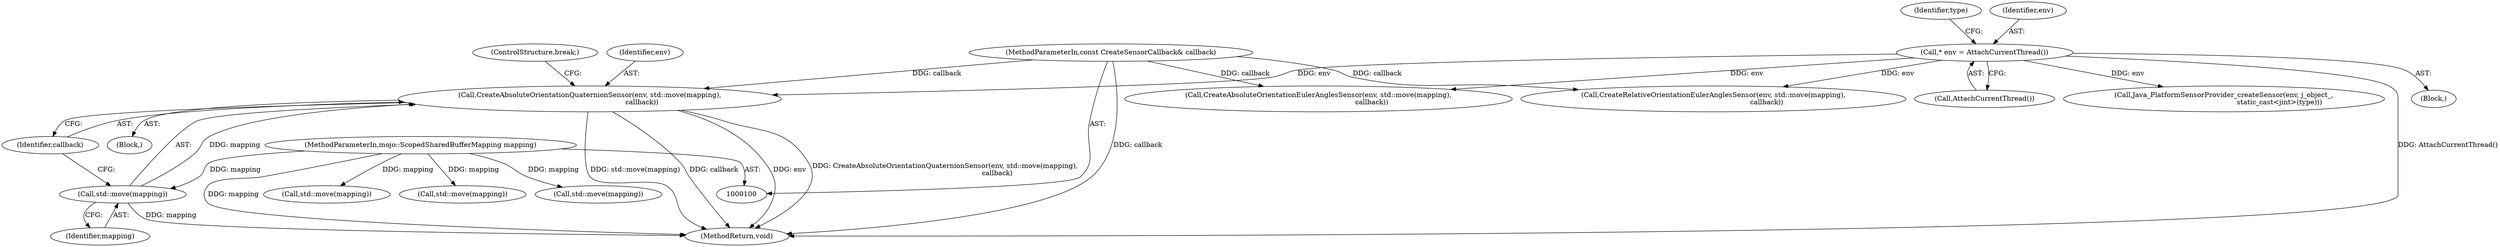 digraph "0_Chrome_c0c8978849ac57e4ecd613ddc8ff7852a2054734_18@pointer" {
"1000120" [label="(Call,CreateAbsoluteOrientationQuaternionSensor(env, std::move(mapping),\n                                                callback))"];
"1000106" [label="(Call,* env = AttachCurrentThread())"];
"1000122" [label="(Call,std::move(mapping))"];
"1000102" [label="(MethodParameterIn,mojo::ScopedSharedBufferMapping mapping)"];
"1000103" [label="(MethodParameterIn,const CreateSensorCallback& callback)"];
"1000122" [label="(Call,std::move(mapping))"];
"1000104" [label="(Block,)"];
"1000111" [label="(Block,)"];
"1000110" [label="(Identifier,type)"];
"1000113" [label="(Call,CreateAbsoluteOrientationEulerAnglesSensor(env, std::move(mapping),\n                                                 callback))"];
"1000120" [label="(Call,CreateAbsoluteOrientationQuaternionSensor(env, std::move(mapping),\n                                                callback))"];
"1000161" [label="(Call,std::move(mapping))"];
"1000138" [label="(Call,Java_PlatformSensorProvider_createSensor(env, j_object_,\n                                                   static_cast<jint>(type)))"];
"1000108" [label="(Call,AttachCurrentThread())"];
"1000169" [label="(MethodReturn,void)"];
"1000124" [label="(Identifier,callback)"];
"1000129" [label="(Call,std::move(mapping))"];
"1000107" [label="(Identifier,env)"];
"1000125" [label="(ControlStructure,break;)"];
"1000127" [label="(Call,CreateRelativeOrientationEulerAnglesSensor(env, std::move(mapping),\n                                                 callback))"];
"1000103" [label="(MethodParameterIn,const CreateSensorCallback& callback)"];
"1000106" [label="(Call,* env = AttachCurrentThread())"];
"1000102" [label="(MethodParameterIn,mojo::ScopedSharedBufferMapping mapping)"];
"1000115" [label="(Call,std::move(mapping))"];
"1000121" [label="(Identifier,env)"];
"1000123" [label="(Identifier,mapping)"];
"1000120" -> "1000111"  [label="AST: "];
"1000120" -> "1000124"  [label="CFG: "];
"1000121" -> "1000120"  [label="AST: "];
"1000122" -> "1000120"  [label="AST: "];
"1000124" -> "1000120"  [label="AST: "];
"1000125" -> "1000120"  [label="CFG: "];
"1000120" -> "1000169"  [label="DDG: env"];
"1000120" -> "1000169"  [label="DDG: CreateAbsoluteOrientationQuaternionSensor(env, std::move(mapping),\n                                                callback)"];
"1000120" -> "1000169"  [label="DDG: std::move(mapping)"];
"1000120" -> "1000169"  [label="DDG: callback"];
"1000106" -> "1000120"  [label="DDG: env"];
"1000122" -> "1000120"  [label="DDG: mapping"];
"1000103" -> "1000120"  [label="DDG: callback"];
"1000106" -> "1000104"  [label="AST: "];
"1000106" -> "1000108"  [label="CFG: "];
"1000107" -> "1000106"  [label="AST: "];
"1000108" -> "1000106"  [label="AST: "];
"1000110" -> "1000106"  [label="CFG: "];
"1000106" -> "1000169"  [label="DDG: AttachCurrentThread()"];
"1000106" -> "1000113"  [label="DDG: env"];
"1000106" -> "1000127"  [label="DDG: env"];
"1000106" -> "1000138"  [label="DDG: env"];
"1000122" -> "1000123"  [label="CFG: "];
"1000123" -> "1000122"  [label="AST: "];
"1000124" -> "1000122"  [label="CFG: "];
"1000122" -> "1000169"  [label="DDG: mapping"];
"1000102" -> "1000122"  [label="DDG: mapping"];
"1000102" -> "1000100"  [label="AST: "];
"1000102" -> "1000169"  [label="DDG: mapping"];
"1000102" -> "1000115"  [label="DDG: mapping"];
"1000102" -> "1000129"  [label="DDG: mapping"];
"1000102" -> "1000161"  [label="DDG: mapping"];
"1000103" -> "1000100"  [label="AST: "];
"1000103" -> "1000169"  [label="DDG: callback"];
"1000103" -> "1000113"  [label="DDG: callback"];
"1000103" -> "1000127"  [label="DDG: callback"];
}
